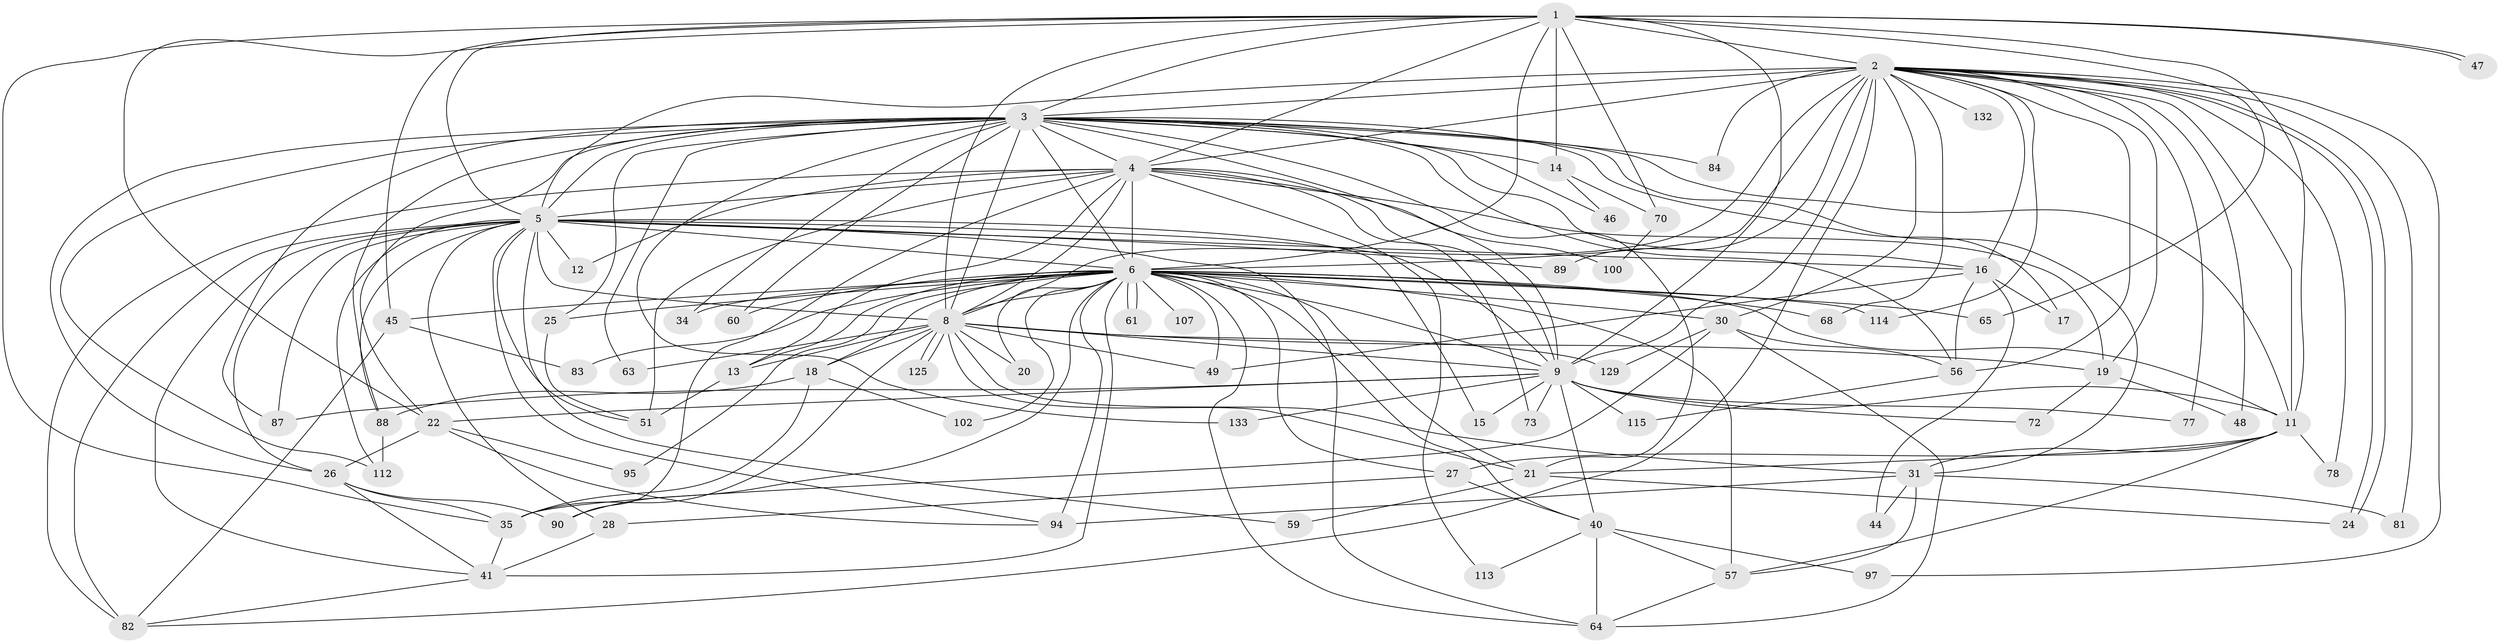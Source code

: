 // original degree distribution, {21: 0.020134228187919462, 32: 0.006711409395973154, 20: 0.006711409395973154, 26: 0.013422818791946308, 24: 0.006711409395973154, 29: 0.006711409395973154, 23: 0.006711409395973154, 5: 0.04697986577181208, 2: 0.5234899328859061, 4: 0.10738255033557047, 7: 0.026845637583892617, 3: 0.18791946308724833, 6: 0.040268456375838924}
// Generated by graph-tools (version 1.1) at 2025/17/03/04/25 18:17:22]
// undirected, 74 vertices, 196 edges
graph export_dot {
graph [start="1"]
  node [color=gray90,style=filled];
  1;
  2 [super="+75+120+32+33"];
  3 [super="+10"];
  4;
  5 [super="+124+79+91+101+39+121+99"];
  6 [super="+127+55+37+7+29"];
  8;
  9;
  11 [super="+71"];
  12;
  13;
  14;
  15;
  16;
  17;
  18;
  19 [super="+42"];
  20;
  21 [super="+134+58"];
  22 [super="+23"];
  24 [super="+80"];
  25 [super="+36"];
  26 [super="+117"];
  27 [super="+98"];
  28;
  30 [super="+69+76"];
  31 [super="+38"];
  34 [super="+53"];
  35 [super="+145+135+74+54"];
  40 [super="+67"];
  41 [super="+130+50"];
  44;
  45;
  46 [super="+122"];
  47;
  48;
  49 [super="+52"];
  51 [super="+62+92"];
  56 [super="+136"];
  57;
  59;
  60;
  61;
  63;
  64 [super="+139+118"];
  65;
  68;
  70 [super="+106"];
  72;
  73;
  77;
  78;
  81;
  82 [super="+85+86"];
  83;
  84;
  87 [super="+103"];
  88;
  89;
  90 [super="+104"];
  94 [super="+96"];
  95;
  97;
  100;
  102;
  107;
  112;
  113;
  114;
  115;
  125;
  129;
  132;
  133;
  1 -- 2 [weight=2];
  1 -- 3 [weight=2];
  1 -- 4;
  1 -- 5;
  1 -- 6 [weight=2];
  1 -- 8;
  1 -- 9;
  1 -- 14;
  1 -- 22;
  1 -- 35;
  1 -- 45;
  1 -- 47;
  1 -- 47;
  1 -- 65;
  1 -- 70 [weight=2];
  1 -- 11 [weight=2];
  2 -- 3 [weight=3];
  2 -- 4;
  2 -- 5 [weight=3];
  2 -- 6 [weight=4];
  2 -- 8;
  2 -- 9;
  2 -- 11;
  2 -- 24;
  2 -- 24;
  2 -- 30;
  2 -- 48;
  2 -- 56;
  2 -- 68;
  2 -- 78 [weight=2];
  2 -- 81;
  2 -- 82;
  2 -- 84;
  2 -- 89 [weight=2];
  2 -- 97;
  2 -- 114;
  2 -- 132 [weight=2];
  2 -- 77;
  2 -- 16;
  2 -- 19;
  3 -- 4 [weight=2];
  3 -- 5 [weight=3];
  3 -- 6 [weight=6];
  3 -- 8 [weight=2];
  3 -- 9 [weight=2];
  3 -- 14;
  3 -- 25 [weight=2];
  3 -- 31 [weight=3];
  3 -- 60;
  3 -- 63;
  3 -- 87;
  3 -- 133;
  3 -- 16;
  3 -- 17;
  3 -- 84;
  3 -- 21;
  3 -- 88;
  3 -- 26;
  3 -- 34 [weight=2];
  3 -- 46 [weight=2];
  3 -- 112;
  3 -- 22;
  3 -- 56;
  3 -- 11;
  4 -- 5;
  4 -- 6 [weight=5];
  4 -- 8;
  4 -- 9;
  4 -- 12;
  4 -- 13;
  4 -- 19;
  4 -- 51;
  4 -- 73;
  4 -- 100;
  4 -- 113;
  4 -- 82;
  4 -- 90;
  5 -- 6 [weight=4];
  5 -- 8 [weight=2];
  5 -- 9 [weight=2];
  5 -- 12;
  5 -- 15;
  5 -- 16;
  5 -- 28;
  5 -- 59;
  5 -- 88;
  5 -- 89;
  5 -- 112;
  5 -- 87;
  5 -- 64;
  5 -- 82;
  5 -- 41;
  5 -- 51;
  5 -- 26;
  5 -- 94;
  6 -- 8 [weight=2];
  6 -- 9 [weight=2];
  6 -- 11;
  6 -- 18;
  6 -- 21;
  6 -- 34 [weight=2];
  6 -- 57;
  6 -- 61;
  6 -- 61;
  6 -- 64;
  6 -- 68;
  6 -- 90;
  6 -- 94;
  6 -- 41;
  6 -- 13;
  6 -- 83;
  6 -- 20;
  6 -- 25 [weight=2];
  6 -- 27;
  6 -- 30 [weight=2];
  6 -- 95;
  6 -- 102;
  6 -- 40;
  6 -- 107;
  6 -- 45;
  6 -- 60;
  6 -- 49;
  6 -- 65;
  6 -- 114;
  8 -- 9;
  8 -- 13;
  8 -- 18;
  8 -- 19;
  8 -- 20;
  8 -- 49;
  8 -- 63;
  8 -- 125;
  8 -- 125;
  8 -- 129;
  8 -- 35;
  8 -- 31 [weight=2];
  8 -- 21;
  9 -- 15;
  9 -- 22;
  9 -- 40 [weight=2];
  9 -- 72;
  9 -- 73;
  9 -- 77;
  9 -- 87;
  9 -- 115;
  9 -- 133;
  9 -- 11;
  11 -- 27 [weight=2];
  11 -- 21;
  11 -- 31;
  11 -- 78;
  11 -- 57;
  13 -- 51;
  14 -- 46;
  14 -- 70;
  16 -- 17;
  16 -- 44;
  16 -- 49;
  16 -- 56;
  18 -- 88;
  18 -- 102;
  18 -- 35;
  19 -- 48;
  19 -- 72;
  21 -- 59 [weight=2];
  21 -- 24;
  22 -- 26;
  22 -- 95;
  22 -- 94;
  25 -- 51;
  26 -- 41;
  26 -- 90;
  26 -- 35;
  27 -- 28;
  27 -- 40;
  28 -- 41;
  30 -- 35;
  30 -- 56;
  30 -- 129;
  30 -- 64;
  31 -- 44 [weight=2];
  31 -- 81;
  31 -- 57;
  31 -- 94;
  35 -- 41;
  40 -- 57;
  40 -- 97;
  40 -- 113;
  40 -- 64;
  41 -- 82;
  45 -- 83;
  45 -- 82;
  56 -- 115;
  57 -- 64;
  70 -- 100;
  88 -- 112;
}
